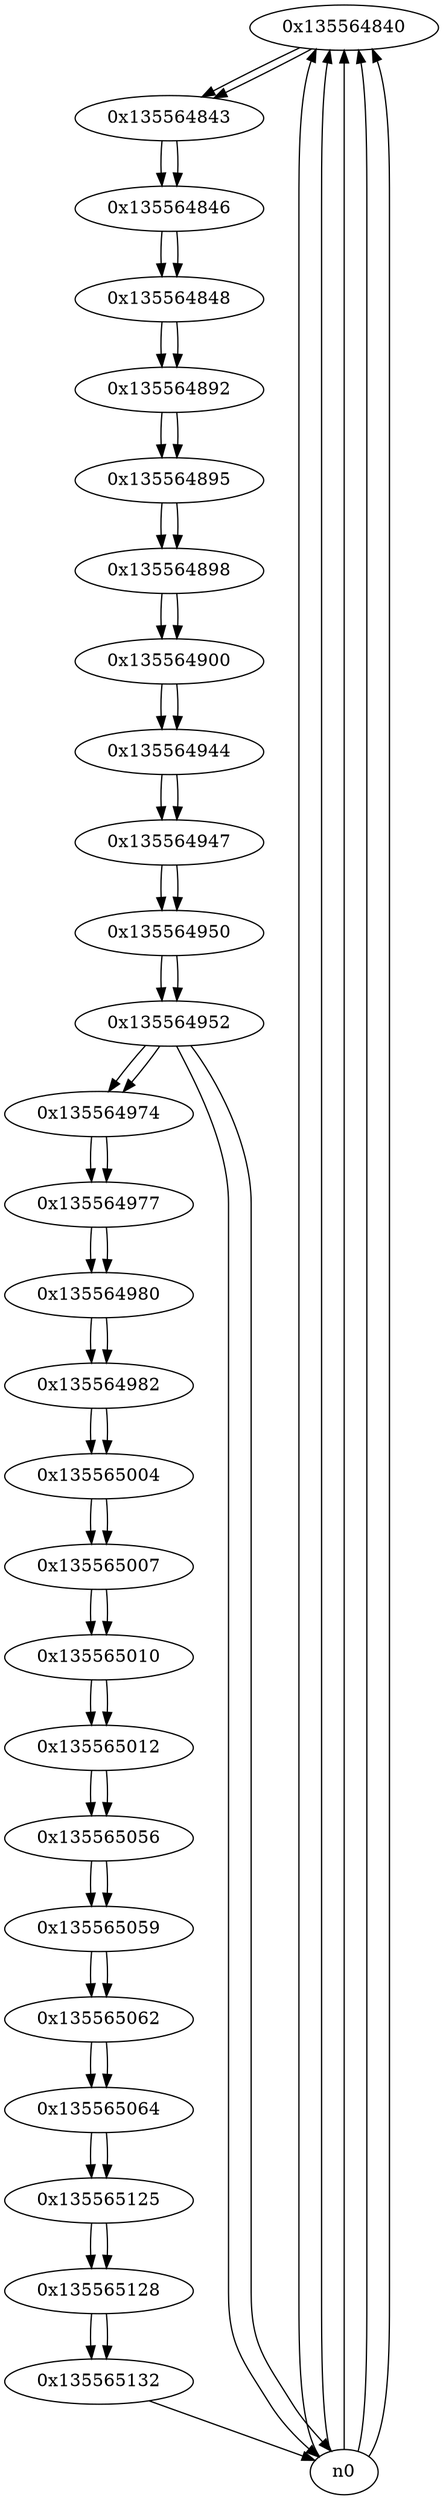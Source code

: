 digraph G{
/* nodes */
  n1 [label="0x135564840"]
  n2 [label="0x135564843"]
  n3 [label="0x135564846"]
  n4 [label="0x135564848"]
  n5 [label="0x135564892"]
  n6 [label="0x135564895"]
  n7 [label="0x135564898"]
  n8 [label="0x135564900"]
  n9 [label="0x135564944"]
  n10 [label="0x135564947"]
  n11 [label="0x135564950"]
  n12 [label="0x135564952"]
  n13 [label="0x135564974"]
  n14 [label="0x135564977"]
  n15 [label="0x135564980"]
  n16 [label="0x135564982"]
  n17 [label="0x135565004"]
  n18 [label="0x135565007"]
  n19 [label="0x135565010"]
  n20 [label="0x135565012"]
  n21 [label="0x135565056"]
  n22 [label="0x135565059"]
  n23 [label="0x135565062"]
  n24 [label="0x135565064"]
  n25 [label="0x135565125"]
  n26 [label="0x135565128"]
  n27 [label="0x135565132"]
/* edges */
n1 -> n2;
n0 -> n1;
n0 -> n1;
n0 -> n1;
n0 -> n1;
n0 -> n1;
n2 -> n3;
n1 -> n2;
n3 -> n4;
n2 -> n3;
n4 -> n5;
n3 -> n4;
n5 -> n6;
n4 -> n5;
n6 -> n7;
n5 -> n6;
n7 -> n8;
n6 -> n7;
n8 -> n9;
n7 -> n8;
n9 -> n10;
n8 -> n9;
n10 -> n11;
n9 -> n10;
n11 -> n12;
n10 -> n11;
n12 -> n13;
n12 -> n0;
n12 -> n0;
n11 -> n12;
n13 -> n14;
n12 -> n13;
n14 -> n15;
n13 -> n14;
n15 -> n16;
n14 -> n15;
n16 -> n17;
n15 -> n16;
n17 -> n18;
n16 -> n17;
n18 -> n19;
n17 -> n18;
n19 -> n20;
n18 -> n19;
n20 -> n21;
n19 -> n20;
n21 -> n22;
n20 -> n21;
n22 -> n23;
n21 -> n22;
n23 -> n24;
n22 -> n23;
n24 -> n25;
n23 -> n24;
n25 -> n26;
n24 -> n25;
n26 -> n27;
n25 -> n26;
n27 -> n0;
n26 -> n27;
}
